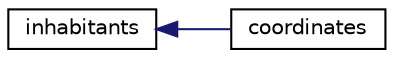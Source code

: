 digraph "Graficzna hierarchia klas"
{
 // LATEX_PDF_SIZE
  edge [fontname="Helvetica",fontsize="10",labelfontname="Helvetica",labelfontsize="10"];
  node [fontname="Helvetica",fontsize="10",shape=record];
  rankdir="LR";
  Node0 [label="inhabitants",height=0.2,width=0.4,color="black", fillcolor="white", style="filled",URL="$classinhabitants.html",tooltip=" "];
  Node0 -> Node1 [dir="back",color="midnightblue",fontsize="10",style="solid",fontname="Helvetica"];
  Node1 [label="coordinates",height=0.2,width=0.4,color="black", fillcolor="white", style="filled",URL="$classcoordinates.html",tooltip=" "];
}

